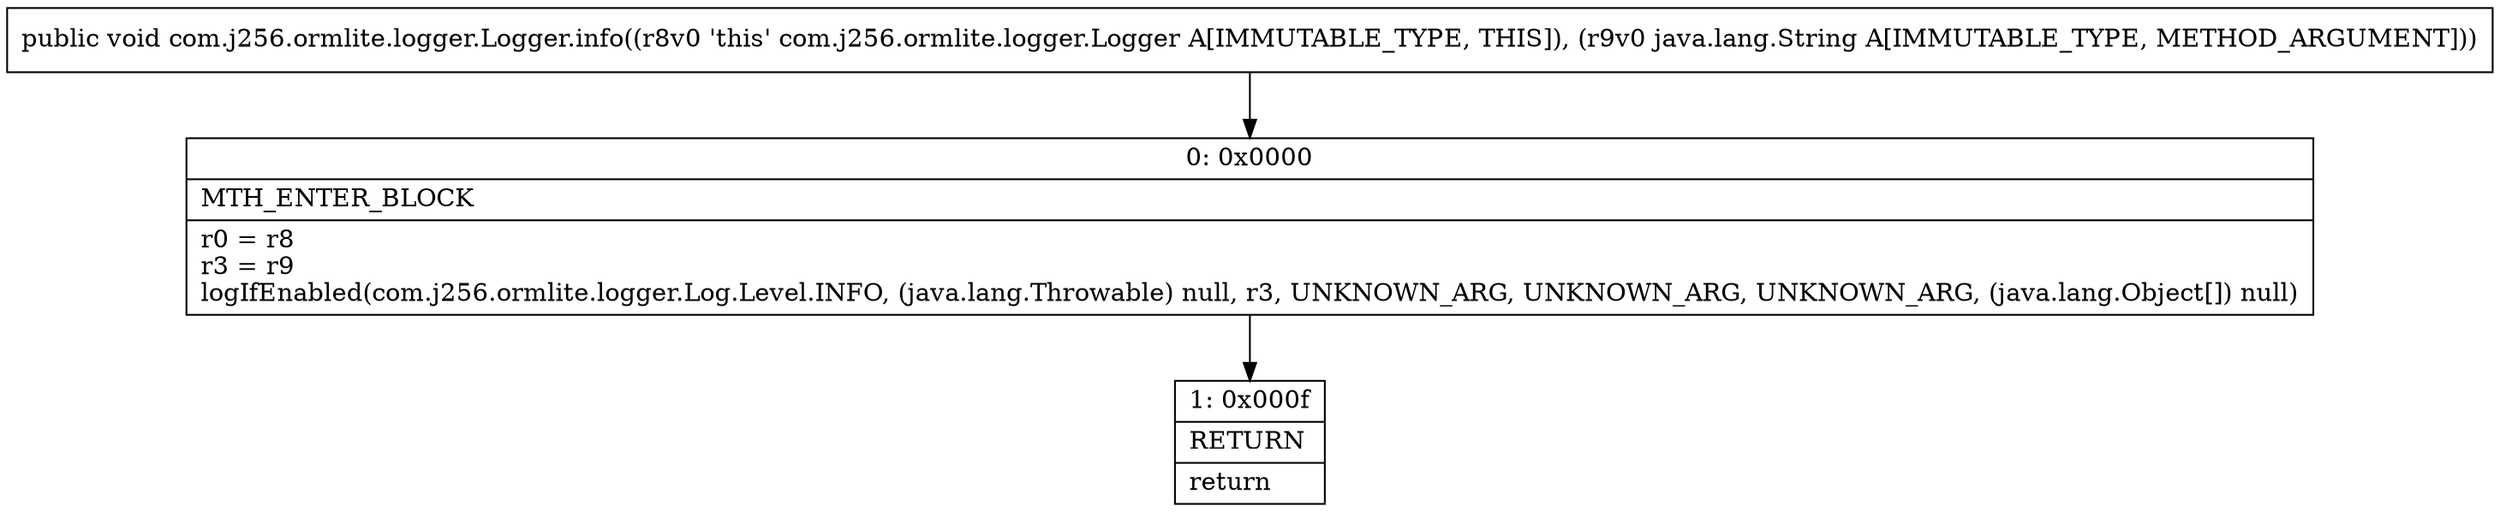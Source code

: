 digraph "CFG forcom.j256.ormlite.logger.Logger.info(Ljava\/lang\/String;)V" {
Node_0 [shape=record,label="{0\:\ 0x0000|MTH_ENTER_BLOCK\l|r0 = r8\lr3 = r9\llogIfEnabled(com.j256.ormlite.logger.Log.Level.INFO, (java.lang.Throwable) null, r3, UNKNOWN_ARG, UNKNOWN_ARG, UNKNOWN_ARG, (java.lang.Object[]) null)\l}"];
Node_1 [shape=record,label="{1\:\ 0x000f|RETURN\l|return\l}"];
MethodNode[shape=record,label="{public void com.j256.ormlite.logger.Logger.info((r8v0 'this' com.j256.ormlite.logger.Logger A[IMMUTABLE_TYPE, THIS]), (r9v0 java.lang.String A[IMMUTABLE_TYPE, METHOD_ARGUMENT])) }"];
MethodNode -> Node_0;
Node_0 -> Node_1;
}

